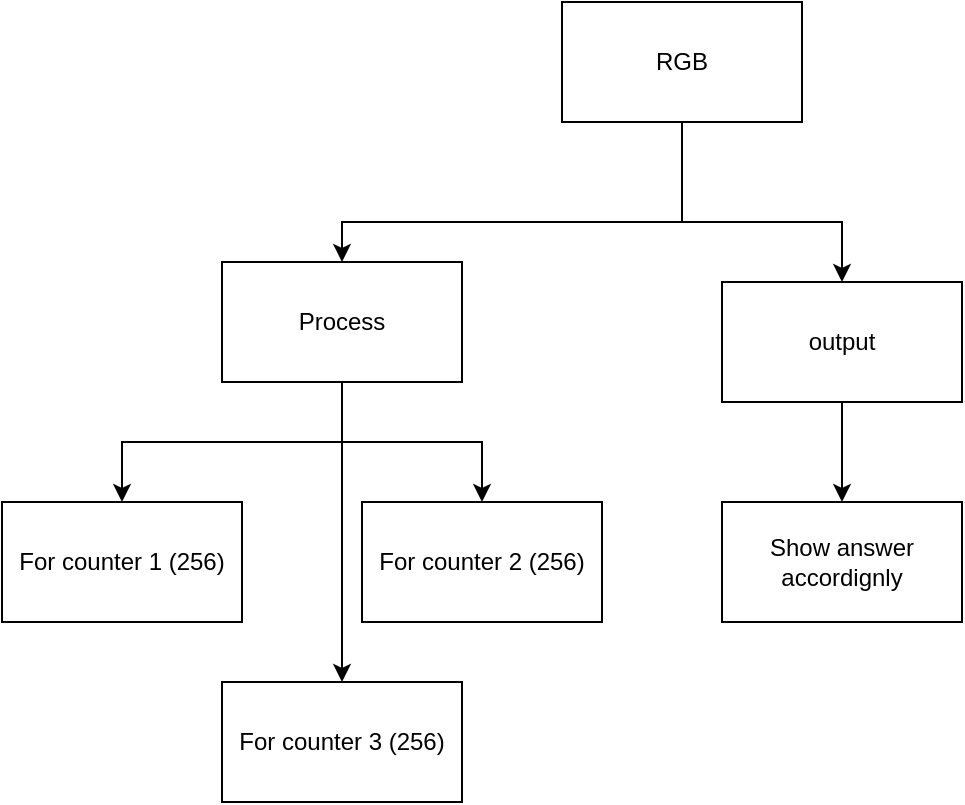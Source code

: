 <mxfile>
    <diagram id="gaTn5sHGJInO5CPLKAmD" name="Top-down">
        <mxGraphModel dx="434" dy="381" grid="1" gridSize="10" guides="1" tooltips="1" connect="1" arrows="1" fold="1" page="1" pageScale="1" pageWidth="827" pageHeight="1169" math="0" shadow="0">
            <root>
                <mxCell id="0"/>
                <mxCell id="1" parent="0"/>
                <mxCell id="3" style="edgeStyle=orthogonalEdgeStyle;html=1;exitX=0.5;exitY=1;exitDx=0;exitDy=0;rounded=0;entryX=0.5;entryY=0;entryDx=0;entryDy=0;" edge="1" parent="1" source="2" target="4">
                    <mxGeometry relative="1" as="geometry">
                        <mxPoint x="260" y="210" as="targetPoint"/>
                        <Array as="points">
                            <mxPoint x="340" y="180"/>
                            <mxPoint x="170" y="180"/>
                        </Array>
                    </mxGeometry>
                </mxCell>
                <mxCell id="7" style="edgeStyle=orthogonalEdgeStyle;rounded=0;html=1;" edge="1" parent="1" source="2" target="6">
                    <mxGeometry relative="1" as="geometry">
                        <Array as="points">
                            <mxPoint x="340" y="180"/>
                            <mxPoint x="420" y="180"/>
                        </Array>
                    </mxGeometry>
                </mxCell>
                <mxCell id="2" value="RGB" style="rounded=0;whiteSpace=wrap;html=1;" vertex="1" parent="1">
                    <mxGeometry x="280" y="70" width="120" height="60" as="geometry"/>
                </mxCell>
                <mxCell id="11" style="edgeStyle=orthogonalEdgeStyle;rounded=0;html=1;entryX=0.5;entryY=0;entryDx=0;entryDy=0;" edge="1" parent="1" source="4" target="12">
                    <mxGeometry relative="1" as="geometry">
                        <mxPoint x="200" y="350" as="targetPoint"/>
                    </mxGeometry>
                </mxCell>
                <mxCell id="14" style="edgeStyle=orthogonalEdgeStyle;rounded=0;html=1;" edge="1" parent="1" source="4" target="13">
                    <mxGeometry relative="1" as="geometry"/>
                </mxCell>
                <mxCell id="15" style="edgeStyle=orthogonalEdgeStyle;rounded=0;html=1;" edge="1" parent="1" source="4">
                    <mxGeometry relative="1" as="geometry">
                        <mxPoint x="170" y="410" as="targetPoint"/>
                    </mxGeometry>
                </mxCell>
                <mxCell id="4" value="Process" style="rounded=0;whiteSpace=wrap;html=1;" vertex="1" parent="1">
                    <mxGeometry x="110" y="200" width="120" height="60" as="geometry"/>
                </mxCell>
                <mxCell id="8" style="edgeStyle=orthogonalEdgeStyle;rounded=0;html=1;" edge="1" parent="1" source="6">
                    <mxGeometry relative="1" as="geometry">
                        <mxPoint x="420" y="320" as="targetPoint"/>
                    </mxGeometry>
                </mxCell>
                <mxCell id="6" value="output" style="rounded=0;whiteSpace=wrap;html=1;" vertex="1" parent="1">
                    <mxGeometry x="360" y="210" width="120" height="60" as="geometry"/>
                </mxCell>
                <mxCell id="9" value="Show answer accordignly" style="rounded=0;whiteSpace=wrap;html=1;" vertex="1" parent="1">
                    <mxGeometry x="360" y="320" width="120" height="60" as="geometry"/>
                </mxCell>
                <mxCell id="12" value="For counter 1 (256)" style="rounded=0;whiteSpace=wrap;html=1;" vertex="1" parent="1">
                    <mxGeometry y="320" width="120" height="60" as="geometry"/>
                </mxCell>
                <mxCell id="13" value="For counter 2 (256)" style="rounded=0;whiteSpace=wrap;html=1;" vertex="1" parent="1">
                    <mxGeometry x="180" y="320" width="120" height="60" as="geometry"/>
                </mxCell>
                <mxCell id="16" value="For counter 3 (256)" style="rounded=0;whiteSpace=wrap;html=1;" vertex="1" parent="1">
                    <mxGeometry x="110" y="410" width="120" height="60" as="geometry"/>
                </mxCell>
            </root>
        </mxGraphModel>
    </diagram>
</mxfile>